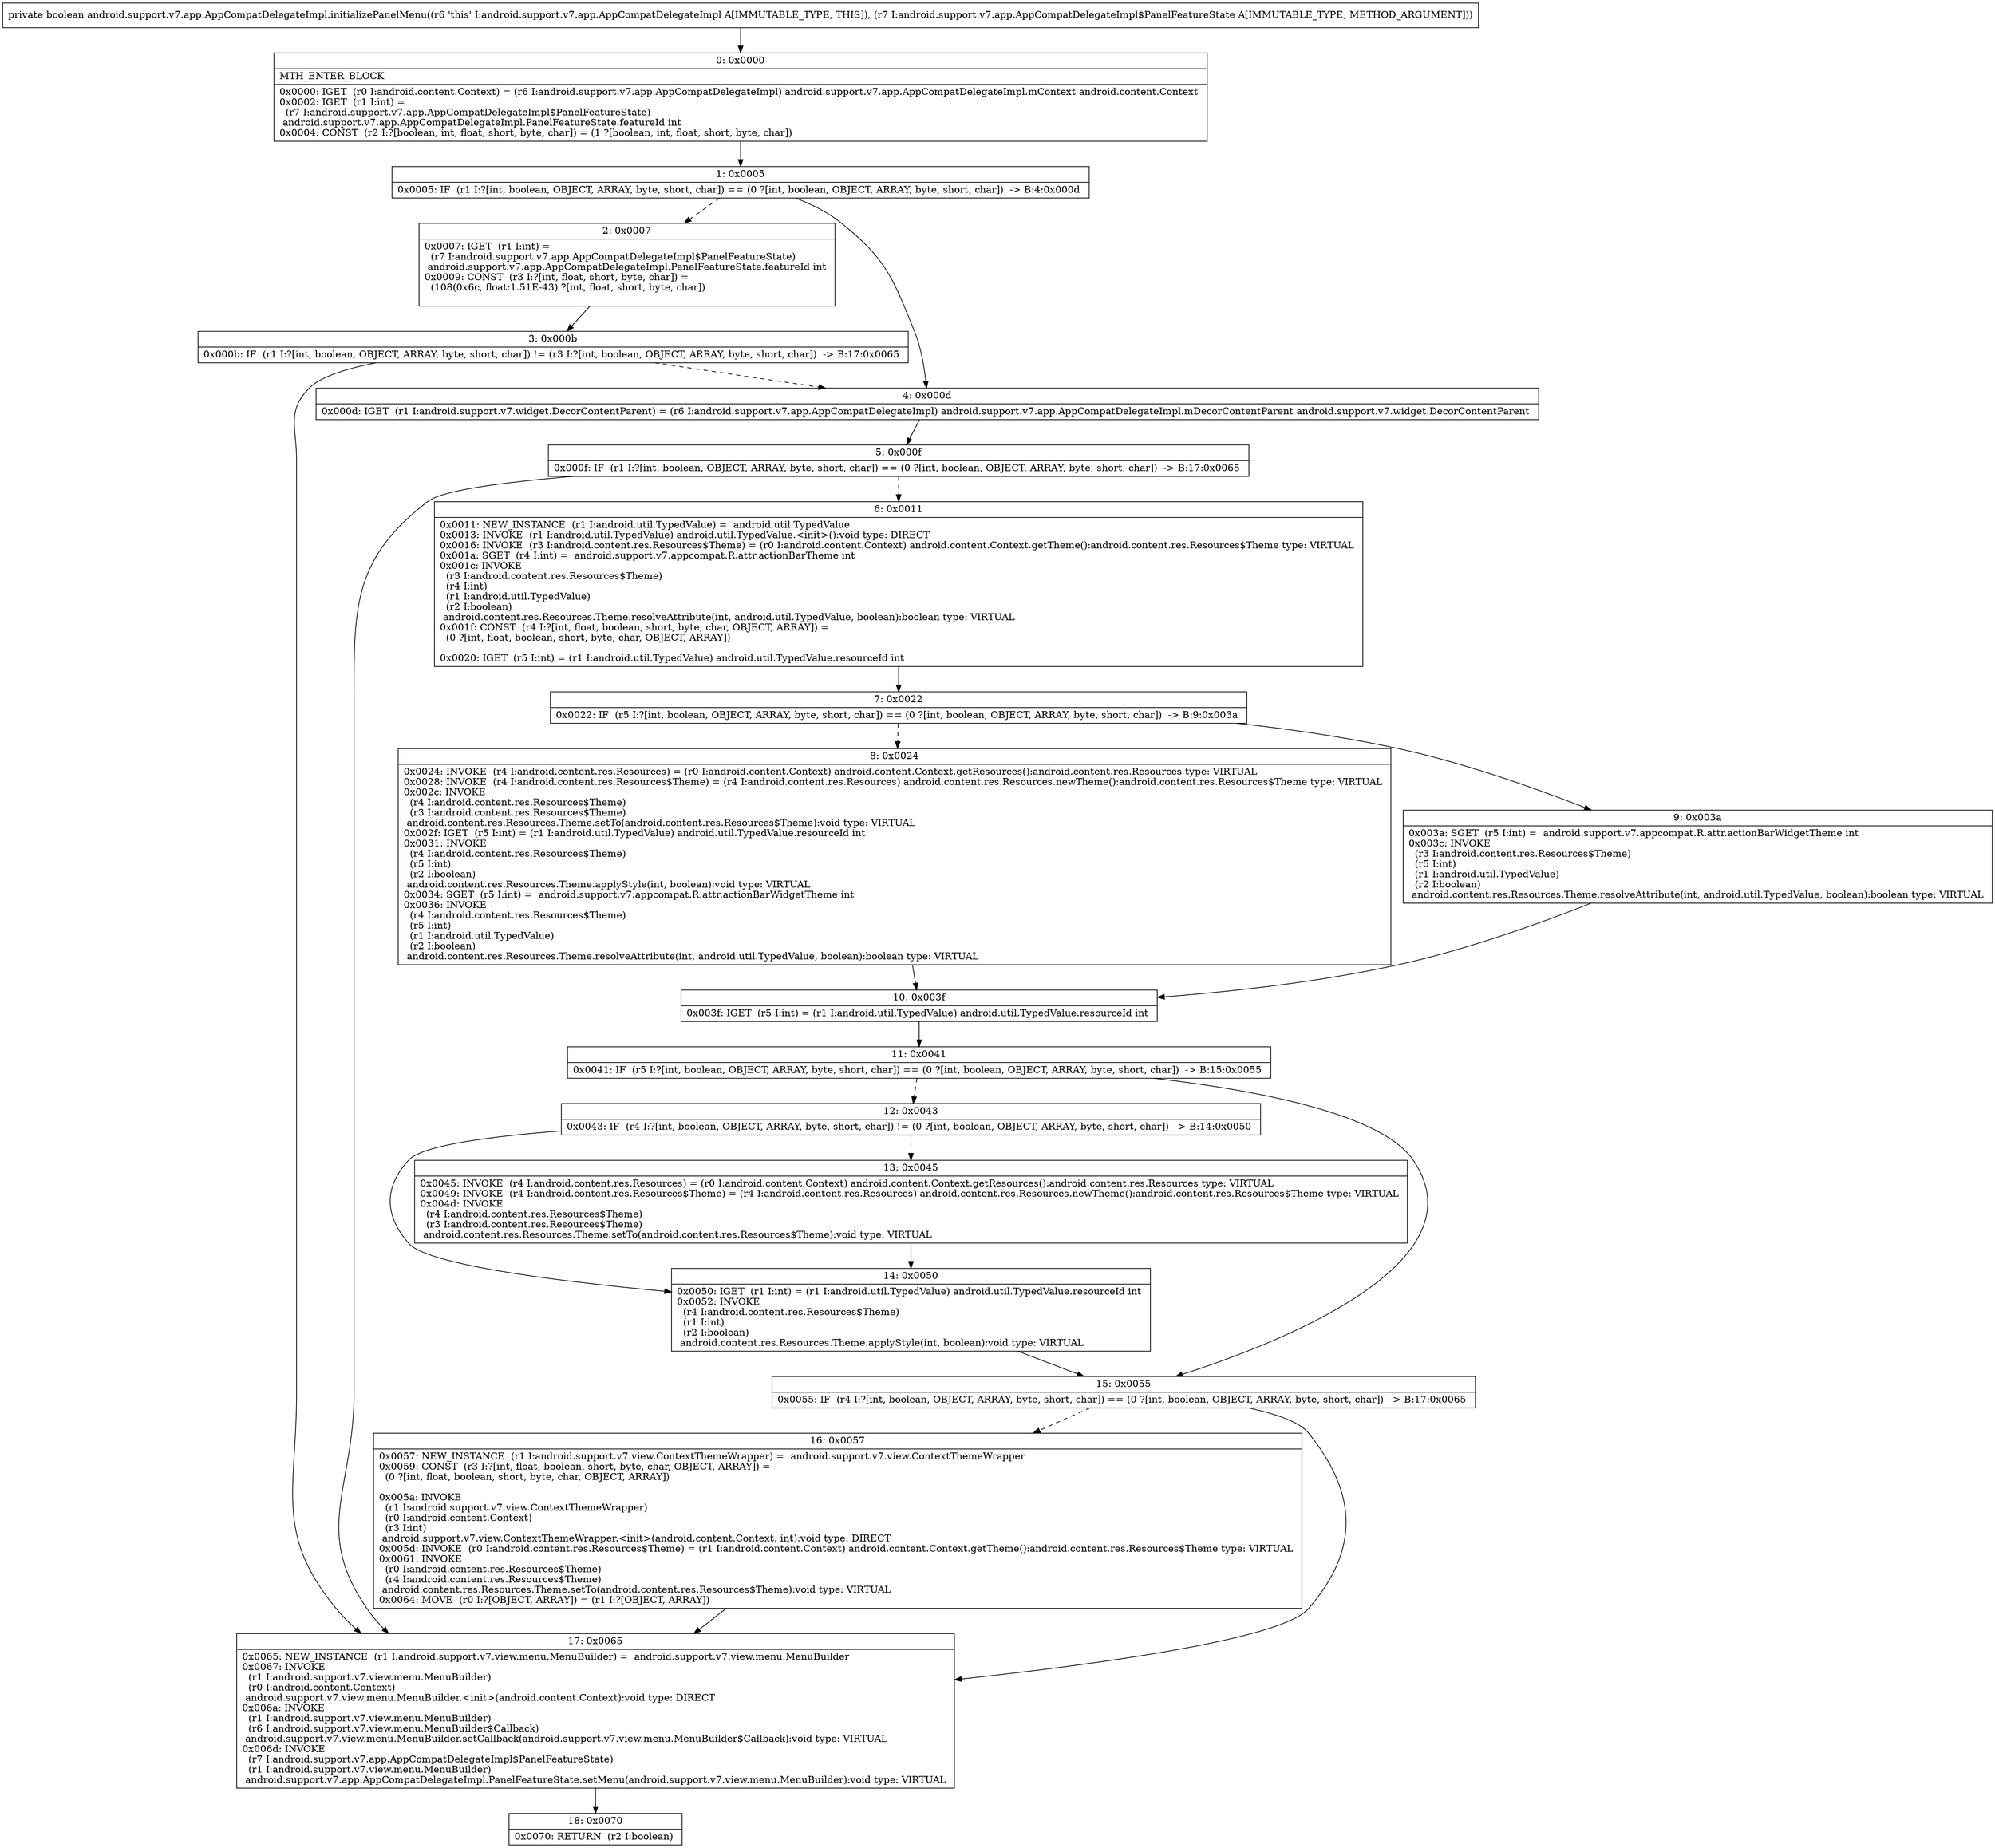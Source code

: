 digraph "CFG forandroid.support.v7.app.AppCompatDelegateImpl.initializePanelMenu(Landroid\/support\/v7\/app\/AppCompatDelegateImpl$PanelFeatureState;)Z" {
Node_0 [shape=record,label="{0\:\ 0x0000|MTH_ENTER_BLOCK\l|0x0000: IGET  (r0 I:android.content.Context) = (r6 I:android.support.v7.app.AppCompatDelegateImpl) android.support.v7.app.AppCompatDelegateImpl.mContext android.content.Context \l0x0002: IGET  (r1 I:int) = \l  (r7 I:android.support.v7.app.AppCompatDelegateImpl$PanelFeatureState)\l android.support.v7.app.AppCompatDelegateImpl.PanelFeatureState.featureId int \l0x0004: CONST  (r2 I:?[boolean, int, float, short, byte, char]) = (1 ?[boolean, int, float, short, byte, char]) \l}"];
Node_1 [shape=record,label="{1\:\ 0x0005|0x0005: IF  (r1 I:?[int, boolean, OBJECT, ARRAY, byte, short, char]) == (0 ?[int, boolean, OBJECT, ARRAY, byte, short, char])  \-\> B:4:0x000d \l}"];
Node_2 [shape=record,label="{2\:\ 0x0007|0x0007: IGET  (r1 I:int) = \l  (r7 I:android.support.v7.app.AppCompatDelegateImpl$PanelFeatureState)\l android.support.v7.app.AppCompatDelegateImpl.PanelFeatureState.featureId int \l0x0009: CONST  (r3 I:?[int, float, short, byte, char]) = \l  (108(0x6c, float:1.51E\-43) ?[int, float, short, byte, char])\l \l}"];
Node_3 [shape=record,label="{3\:\ 0x000b|0x000b: IF  (r1 I:?[int, boolean, OBJECT, ARRAY, byte, short, char]) != (r3 I:?[int, boolean, OBJECT, ARRAY, byte, short, char])  \-\> B:17:0x0065 \l}"];
Node_4 [shape=record,label="{4\:\ 0x000d|0x000d: IGET  (r1 I:android.support.v7.widget.DecorContentParent) = (r6 I:android.support.v7.app.AppCompatDelegateImpl) android.support.v7.app.AppCompatDelegateImpl.mDecorContentParent android.support.v7.widget.DecorContentParent \l}"];
Node_5 [shape=record,label="{5\:\ 0x000f|0x000f: IF  (r1 I:?[int, boolean, OBJECT, ARRAY, byte, short, char]) == (0 ?[int, boolean, OBJECT, ARRAY, byte, short, char])  \-\> B:17:0x0065 \l}"];
Node_6 [shape=record,label="{6\:\ 0x0011|0x0011: NEW_INSTANCE  (r1 I:android.util.TypedValue) =  android.util.TypedValue \l0x0013: INVOKE  (r1 I:android.util.TypedValue) android.util.TypedValue.\<init\>():void type: DIRECT \l0x0016: INVOKE  (r3 I:android.content.res.Resources$Theme) = (r0 I:android.content.Context) android.content.Context.getTheme():android.content.res.Resources$Theme type: VIRTUAL \l0x001a: SGET  (r4 I:int) =  android.support.v7.appcompat.R.attr.actionBarTheme int \l0x001c: INVOKE  \l  (r3 I:android.content.res.Resources$Theme)\l  (r4 I:int)\l  (r1 I:android.util.TypedValue)\l  (r2 I:boolean)\l android.content.res.Resources.Theme.resolveAttribute(int, android.util.TypedValue, boolean):boolean type: VIRTUAL \l0x001f: CONST  (r4 I:?[int, float, boolean, short, byte, char, OBJECT, ARRAY]) = \l  (0 ?[int, float, boolean, short, byte, char, OBJECT, ARRAY])\l \l0x0020: IGET  (r5 I:int) = (r1 I:android.util.TypedValue) android.util.TypedValue.resourceId int \l}"];
Node_7 [shape=record,label="{7\:\ 0x0022|0x0022: IF  (r5 I:?[int, boolean, OBJECT, ARRAY, byte, short, char]) == (0 ?[int, boolean, OBJECT, ARRAY, byte, short, char])  \-\> B:9:0x003a \l}"];
Node_8 [shape=record,label="{8\:\ 0x0024|0x0024: INVOKE  (r4 I:android.content.res.Resources) = (r0 I:android.content.Context) android.content.Context.getResources():android.content.res.Resources type: VIRTUAL \l0x0028: INVOKE  (r4 I:android.content.res.Resources$Theme) = (r4 I:android.content.res.Resources) android.content.res.Resources.newTheme():android.content.res.Resources$Theme type: VIRTUAL \l0x002c: INVOKE  \l  (r4 I:android.content.res.Resources$Theme)\l  (r3 I:android.content.res.Resources$Theme)\l android.content.res.Resources.Theme.setTo(android.content.res.Resources$Theme):void type: VIRTUAL \l0x002f: IGET  (r5 I:int) = (r1 I:android.util.TypedValue) android.util.TypedValue.resourceId int \l0x0031: INVOKE  \l  (r4 I:android.content.res.Resources$Theme)\l  (r5 I:int)\l  (r2 I:boolean)\l android.content.res.Resources.Theme.applyStyle(int, boolean):void type: VIRTUAL \l0x0034: SGET  (r5 I:int) =  android.support.v7.appcompat.R.attr.actionBarWidgetTheme int \l0x0036: INVOKE  \l  (r4 I:android.content.res.Resources$Theme)\l  (r5 I:int)\l  (r1 I:android.util.TypedValue)\l  (r2 I:boolean)\l android.content.res.Resources.Theme.resolveAttribute(int, android.util.TypedValue, boolean):boolean type: VIRTUAL \l}"];
Node_9 [shape=record,label="{9\:\ 0x003a|0x003a: SGET  (r5 I:int) =  android.support.v7.appcompat.R.attr.actionBarWidgetTheme int \l0x003c: INVOKE  \l  (r3 I:android.content.res.Resources$Theme)\l  (r5 I:int)\l  (r1 I:android.util.TypedValue)\l  (r2 I:boolean)\l android.content.res.Resources.Theme.resolveAttribute(int, android.util.TypedValue, boolean):boolean type: VIRTUAL \l}"];
Node_10 [shape=record,label="{10\:\ 0x003f|0x003f: IGET  (r5 I:int) = (r1 I:android.util.TypedValue) android.util.TypedValue.resourceId int \l}"];
Node_11 [shape=record,label="{11\:\ 0x0041|0x0041: IF  (r5 I:?[int, boolean, OBJECT, ARRAY, byte, short, char]) == (0 ?[int, boolean, OBJECT, ARRAY, byte, short, char])  \-\> B:15:0x0055 \l}"];
Node_12 [shape=record,label="{12\:\ 0x0043|0x0043: IF  (r4 I:?[int, boolean, OBJECT, ARRAY, byte, short, char]) != (0 ?[int, boolean, OBJECT, ARRAY, byte, short, char])  \-\> B:14:0x0050 \l}"];
Node_13 [shape=record,label="{13\:\ 0x0045|0x0045: INVOKE  (r4 I:android.content.res.Resources) = (r0 I:android.content.Context) android.content.Context.getResources():android.content.res.Resources type: VIRTUAL \l0x0049: INVOKE  (r4 I:android.content.res.Resources$Theme) = (r4 I:android.content.res.Resources) android.content.res.Resources.newTheme():android.content.res.Resources$Theme type: VIRTUAL \l0x004d: INVOKE  \l  (r4 I:android.content.res.Resources$Theme)\l  (r3 I:android.content.res.Resources$Theme)\l android.content.res.Resources.Theme.setTo(android.content.res.Resources$Theme):void type: VIRTUAL \l}"];
Node_14 [shape=record,label="{14\:\ 0x0050|0x0050: IGET  (r1 I:int) = (r1 I:android.util.TypedValue) android.util.TypedValue.resourceId int \l0x0052: INVOKE  \l  (r4 I:android.content.res.Resources$Theme)\l  (r1 I:int)\l  (r2 I:boolean)\l android.content.res.Resources.Theme.applyStyle(int, boolean):void type: VIRTUAL \l}"];
Node_15 [shape=record,label="{15\:\ 0x0055|0x0055: IF  (r4 I:?[int, boolean, OBJECT, ARRAY, byte, short, char]) == (0 ?[int, boolean, OBJECT, ARRAY, byte, short, char])  \-\> B:17:0x0065 \l}"];
Node_16 [shape=record,label="{16\:\ 0x0057|0x0057: NEW_INSTANCE  (r1 I:android.support.v7.view.ContextThemeWrapper) =  android.support.v7.view.ContextThemeWrapper \l0x0059: CONST  (r3 I:?[int, float, boolean, short, byte, char, OBJECT, ARRAY]) = \l  (0 ?[int, float, boolean, short, byte, char, OBJECT, ARRAY])\l \l0x005a: INVOKE  \l  (r1 I:android.support.v7.view.ContextThemeWrapper)\l  (r0 I:android.content.Context)\l  (r3 I:int)\l android.support.v7.view.ContextThemeWrapper.\<init\>(android.content.Context, int):void type: DIRECT \l0x005d: INVOKE  (r0 I:android.content.res.Resources$Theme) = (r1 I:android.content.Context) android.content.Context.getTheme():android.content.res.Resources$Theme type: VIRTUAL \l0x0061: INVOKE  \l  (r0 I:android.content.res.Resources$Theme)\l  (r4 I:android.content.res.Resources$Theme)\l android.content.res.Resources.Theme.setTo(android.content.res.Resources$Theme):void type: VIRTUAL \l0x0064: MOVE  (r0 I:?[OBJECT, ARRAY]) = (r1 I:?[OBJECT, ARRAY]) \l}"];
Node_17 [shape=record,label="{17\:\ 0x0065|0x0065: NEW_INSTANCE  (r1 I:android.support.v7.view.menu.MenuBuilder) =  android.support.v7.view.menu.MenuBuilder \l0x0067: INVOKE  \l  (r1 I:android.support.v7.view.menu.MenuBuilder)\l  (r0 I:android.content.Context)\l android.support.v7.view.menu.MenuBuilder.\<init\>(android.content.Context):void type: DIRECT \l0x006a: INVOKE  \l  (r1 I:android.support.v7.view.menu.MenuBuilder)\l  (r6 I:android.support.v7.view.menu.MenuBuilder$Callback)\l android.support.v7.view.menu.MenuBuilder.setCallback(android.support.v7.view.menu.MenuBuilder$Callback):void type: VIRTUAL \l0x006d: INVOKE  \l  (r7 I:android.support.v7.app.AppCompatDelegateImpl$PanelFeatureState)\l  (r1 I:android.support.v7.view.menu.MenuBuilder)\l android.support.v7.app.AppCompatDelegateImpl.PanelFeatureState.setMenu(android.support.v7.view.menu.MenuBuilder):void type: VIRTUAL \l}"];
Node_18 [shape=record,label="{18\:\ 0x0070|0x0070: RETURN  (r2 I:boolean) \l}"];
MethodNode[shape=record,label="{private boolean android.support.v7.app.AppCompatDelegateImpl.initializePanelMenu((r6 'this' I:android.support.v7.app.AppCompatDelegateImpl A[IMMUTABLE_TYPE, THIS]), (r7 I:android.support.v7.app.AppCompatDelegateImpl$PanelFeatureState A[IMMUTABLE_TYPE, METHOD_ARGUMENT])) }"];
MethodNode -> Node_0;
Node_0 -> Node_1;
Node_1 -> Node_2[style=dashed];
Node_1 -> Node_4;
Node_2 -> Node_3;
Node_3 -> Node_4[style=dashed];
Node_3 -> Node_17;
Node_4 -> Node_5;
Node_5 -> Node_6[style=dashed];
Node_5 -> Node_17;
Node_6 -> Node_7;
Node_7 -> Node_8[style=dashed];
Node_7 -> Node_9;
Node_8 -> Node_10;
Node_9 -> Node_10;
Node_10 -> Node_11;
Node_11 -> Node_12[style=dashed];
Node_11 -> Node_15;
Node_12 -> Node_13[style=dashed];
Node_12 -> Node_14;
Node_13 -> Node_14;
Node_14 -> Node_15;
Node_15 -> Node_16[style=dashed];
Node_15 -> Node_17;
Node_16 -> Node_17;
Node_17 -> Node_18;
}

